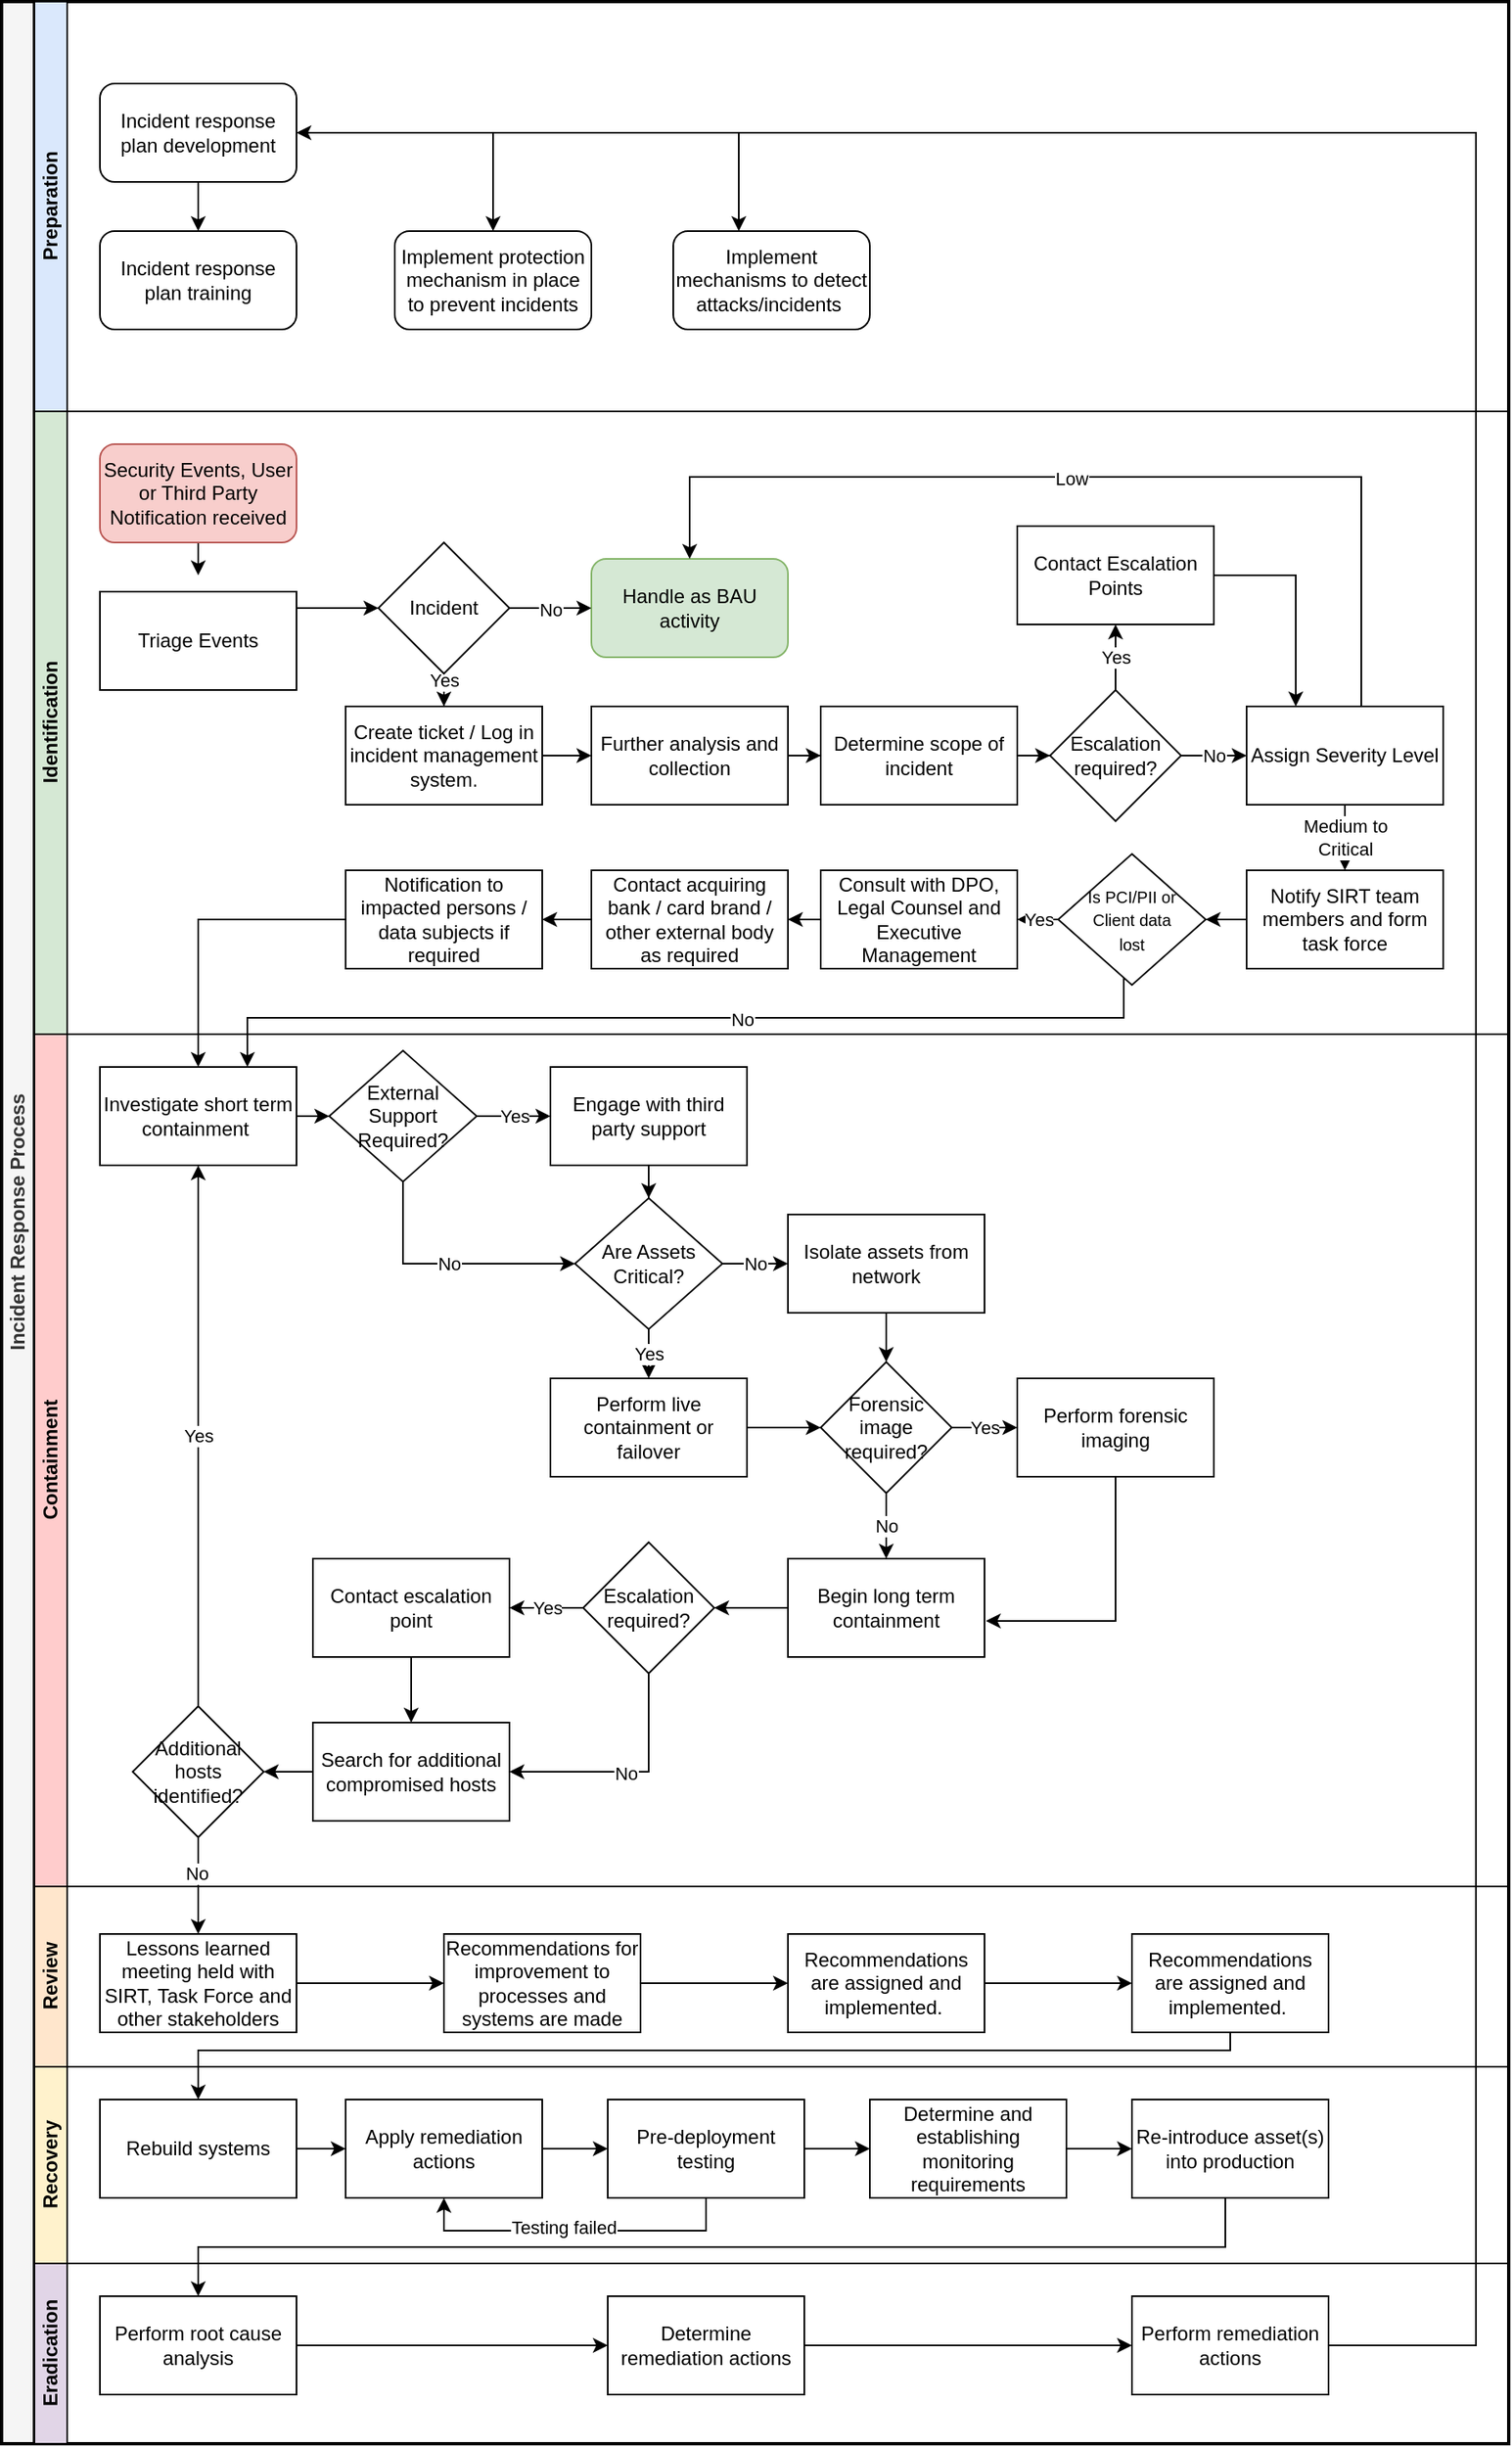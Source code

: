<mxfile version="13.4.8" type="github">
  <diagram id="prtHgNgQTEPvFCAcTncT" name="Page-1">
    <mxGraphModel dx="1422" dy="1965" grid="1" gridSize="10" guides="1" tooltips="1" connect="1" arrows="1" fold="1" page="1" pageScale="1" pageWidth="827" pageHeight="1169" math="0" shadow="0">
      <root>
        <mxCell id="0" />
        <mxCell id="1" parent="0" />
        <mxCell id="Z1oygH8IsLdkIF9Oyi9L-364" style="edgeStyle=orthogonalEdgeStyle;rounded=0;orthogonalLoop=1;jettySize=auto;html=1;entryX=0.5;entryY=0;entryDx=0;entryDy=0;" parent="1" edge="1">
          <mxGeometry relative="1" as="geometry">
            <mxPoint x="490" y="-1010" as="targetPoint" />
            <mxPoint x="480" y="-1070" as="sourcePoint" />
            <Array as="points">
              <mxPoint x="490" y="-1070" />
            </Array>
          </mxGeometry>
        </mxCell>
        <mxCell id="Z1oygH8IsLdkIF9Oyi9L-149" value="Incident Response Process" style="swimlane;html=1;childLayout=stackLayout;resizeParent=1;resizeParentMax=0;horizontal=0;startSize=20;horizontalStack=0;fillColor=#f5f5f5;fontColor=#333333;strokeWidth=2;" parent="1" vertex="1">
          <mxGeometry x="40" y="-1150" width="920" height="1490" as="geometry" />
        </mxCell>
        <mxCell id="Z1oygH8IsLdkIF9Oyi9L-150" value="Preparation" style="swimlane;html=1;startSize=20;horizontal=0;fillColor=#dae8fc;" parent="Z1oygH8IsLdkIF9Oyi9L-149" vertex="1">
          <mxGeometry x="20" width="900" height="250" as="geometry" />
        </mxCell>
        <mxCell id="Z1oygH8IsLdkIF9Oyi9L-362" value="" style="edgeStyle=orthogonalEdgeStyle;rounded=0;orthogonalLoop=1;jettySize=auto;html=1;" parent="Z1oygH8IsLdkIF9Oyi9L-150" edge="1">
          <mxGeometry relative="1" as="geometry">
            <mxPoint x="100" y="110" as="sourcePoint" />
            <mxPoint x="100" y="140" as="targetPoint" />
          </mxGeometry>
        </mxCell>
        <mxCell id="Z1oygH8IsLdkIF9Oyi9L-366" value="Incident response plan development" style="rounded=1;whiteSpace=wrap;html=1;strokeColor=#000000;" parent="Z1oygH8IsLdkIF9Oyi9L-150" vertex="1">
          <mxGeometry x="40" y="50" width="120" height="60" as="geometry" />
        </mxCell>
        <mxCell id="Z1oygH8IsLdkIF9Oyi9L-368" value="Implement mechanisms to detect attacks/incidents&amp;nbsp;" style="rounded=1;whiteSpace=wrap;html=1;strokeColor=#000000;" parent="Z1oygH8IsLdkIF9Oyi9L-150" vertex="1">
          <mxGeometry x="390" y="140" width="120" height="60" as="geometry" />
        </mxCell>
        <mxCell id="Z1oygH8IsLdkIF9Oyi9L-369" value="Implement protection mechanism in place to prevent incidents" style="rounded=1;whiteSpace=wrap;html=1;strokeColor=#000000;" parent="Z1oygH8IsLdkIF9Oyi9L-150" vertex="1">
          <mxGeometry x="220" y="140" width="120" height="60" as="geometry" />
        </mxCell>
        <mxCell id="Z1oygH8IsLdkIF9Oyi9L-365" value="&lt;span&gt;Incident response plan training&lt;/span&gt;" style="rounded=1;whiteSpace=wrap;html=1;strokeColor=#000000;" parent="Z1oygH8IsLdkIF9Oyi9L-150" vertex="1">
          <mxGeometry x="40" y="140" width="120" height="60" as="geometry" />
        </mxCell>
        <mxCell id="Z1oygH8IsLdkIF9Oyi9L-363" style="edgeStyle=orthogonalEdgeStyle;rounded=0;orthogonalLoop=1;jettySize=auto;html=1;entryX=0.5;entryY=0;entryDx=0;entryDy=0;" parent="Z1oygH8IsLdkIF9Oyi9L-150" target="Z1oygH8IsLdkIF9Oyi9L-369" edge="1">
          <mxGeometry relative="1" as="geometry">
            <mxPoint x="274" y="140" as="targetPoint" />
            <mxPoint x="274" y="80" as="sourcePoint" />
            <Array as="points">
              <mxPoint x="280" y="80" />
            </Array>
          </mxGeometry>
        </mxCell>
        <mxCell id="Z1oygH8IsLdkIF9Oyi9L-326" value="Identification" style="swimlane;html=1;startSize=20;horizontal=0;fillColor=#d5e8d4;" parent="Z1oygH8IsLdkIF9Oyi9L-149" vertex="1">
          <mxGeometry x="20" y="250" width="900" height="380" as="geometry" />
        </mxCell>
        <mxCell id="Z1oygH8IsLdkIF9Oyi9L-327" value="" style="edgeStyle=orthogonalEdgeStyle;rounded=0;orthogonalLoop=1;jettySize=auto;html=1;" parent="Z1oygH8IsLdkIF9Oyi9L-326" source="Z1oygH8IsLdkIF9Oyi9L-338" edge="1">
          <mxGeometry relative="1" as="geometry">
            <mxPoint x="100" y="100" as="targetPoint" />
          </mxGeometry>
        </mxCell>
        <mxCell id="Z1oygH8IsLdkIF9Oyi9L-328" value="" style="edgeStyle=orthogonalEdgeStyle;rounded=0;orthogonalLoop=1;jettySize=auto;html=1;exitX=1;exitY=0.5;exitDx=0;exitDy=0;" parent="Z1oygH8IsLdkIF9Oyi9L-326" target="Z1oygH8IsLdkIF9Oyi9L-337" edge="1" source="Z1oygH8IsLdkIF9Oyi9L-329">
          <mxGeometry relative="1" as="geometry">
            <mxPoint x="100" y="160" as="sourcePoint" />
            <Array as="points">
              <mxPoint x="160" y="120" />
            </Array>
          </mxGeometry>
        </mxCell>
        <mxCell id="Z1oygH8IsLdkIF9Oyi9L-330" value="Yes" style="edgeStyle=orthogonalEdgeStyle;rounded=0;orthogonalLoop=1;jettySize=auto;html=1;" parent="Z1oygH8IsLdkIF9Oyi9L-326" source="Z1oygH8IsLdkIF9Oyi9L-337" target="Z1oygH8IsLdkIF9Oyi9L-340" edge="1">
          <mxGeometry x="0.2" relative="1" as="geometry">
            <mxPoint as="offset" />
          </mxGeometry>
        </mxCell>
        <mxCell id="Z1oygH8IsLdkIF9Oyi9L-331" value="" style="edgeStyle=orthogonalEdgeStyle;rounded=0;orthogonalLoop=1;jettySize=auto;html=1;" parent="Z1oygH8IsLdkIF9Oyi9L-326" source="Z1oygH8IsLdkIF9Oyi9L-335" target="Z1oygH8IsLdkIF9Oyi9L-334" edge="1">
          <mxGeometry relative="1" as="geometry" />
        </mxCell>
        <mxCell id="Z1oygH8IsLdkIF9Oyi9L-332" value="" style="edgeStyle=orthogonalEdgeStyle;rounded=0;orthogonalLoop=1;jettySize=auto;html=1;" parent="Z1oygH8IsLdkIF9Oyi9L-326" source="Z1oygH8IsLdkIF9Oyi9L-334" target="Z1oygH8IsLdkIF9Oyi9L-343" edge="1">
          <mxGeometry relative="1" as="geometry" />
        </mxCell>
        <mxCell id="B6vYDSZyCx0211ZV-uHV-12" style="edgeStyle=orthogonalEdgeStyle;rounded=0;orthogonalLoop=1;jettySize=auto;html=1;" edge="1" parent="Z1oygH8IsLdkIF9Oyi9L-326" source="Z1oygH8IsLdkIF9Oyi9L-333" target="Z1oygH8IsLdkIF9Oyi9L-345">
          <mxGeometry relative="1" as="geometry">
            <Array as="points">
              <mxPoint x="770" y="100" />
            </Array>
          </mxGeometry>
        </mxCell>
        <mxCell id="Z1oygH8IsLdkIF9Oyi9L-333" value="Contact Escalation Points" style="rounded=0;whiteSpace=wrap;html=1;" parent="Z1oygH8IsLdkIF9Oyi9L-326" vertex="1">
          <mxGeometry x="600" y="70" width="120" height="60" as="geometry" />
        </mxCell>
        <mxCell id="Z1oygH8IsLdkIF9Oyi9L-337" value="Incident" style="rhombus;whiteSpace=wrap;html=1;" parent="Z1oygH8IsLdkIF9Oyi9L-326" vertex="1">
          <mxGeometry x="210" y="80" width="80" height="80" as="geometry" />
        </mxCell>
        <mxCell id="B6vYDSZyCx0211ZV-uHV-35" value="&lt;span&gt;Handle as BAU activity&lt;/span&gt;" style="rounded=1;whiteSpace=wrap;html=1;strokeColor=#82b366;strokeWidth=1;fillColor=#d5e8d4;" vertex="1" parent="Z1oygH8IsLdkIF9Oyi9L-326">
          <mxGeometry x="340" y="90" width="120" height="60" as="geometry" />
        </mxCell>
        <mxCell id="Z1oygH8IsLdkIF9Oyi9L-329" value="&lt;span&gt;Triage Events&lt;/span&gt;" style="rounded=0;whiteSpace=wrap;html=1;" parent="Z1oygH8IsLdkIF9Oyi9L-326" vertex="1">
          <mxGeometry x="40" y="110" width="120" height="60" as="geometry" />
        </mxCell>
        <mxCell id="Z1oygH8IsLdkIF9Oyi9L-336" value="No" style="edgeStyle=orthogonalEdgeStyle;rounded=0;orthogonalLoop=1;jettySize=auto;html=1;" parent="Z1oygH8IsLdkIF9Oyi9L-326" source="Z1oygH8IsLdkIF9Oyi9L-337" edge="1">
          <mxGeometry relative="1" as="geometry">
            <mxPoint x="340" y="120" as="targetPoint" />
          </mxGeometry>
        </mxCell>
        <mxCell id="Z1oygH8IsLdkIF9Oyi9L-338" value="Security Events, User or Third Party Notification received" style="rounded=1;whiteSpace=wrap;html=1;fillColor=#f8cecc;strokeColor=#b85450;" parent="Z1oygH8IsLdkIF9Oyi9L-326" vertex="1">
          <mxGeometry x="40" y="20" width="120" height="60" as="geometry" />
        </mxCell>
        <mxCell id="Z1oygH8IsLdkIF9Oyi9L-339" value="" style="edgeStyle=orthogonalEdgeStyle;rounded=0;orthogonalLoop=1;jettySize=auto;html=1;" parent="Z1oygH8IsLdkIF9Oyi9L-326" source="Z1oygH8IsLdkIF9Oyi9L-340" target="Z1oygH8IsLdkIF9Oyi9L-335" edge="1">
          <mxGeometry relative="1" as="geometry" />
        </mxCell>
        <mxCell id="Z1oygH8IsLdkIF9Oyi9L-341" value="Yes" style="edgeStyle=orthogonalEdgeStyle;rounded=0;orthogonalLoop=1;jettySize=auto;html=1;" parent="Z1oygH8IsLdkIF9Oyi9L-326" source="Z1oygH8IsLdkIF9Oyi9L-343" target="Z1oygH8IsLdkIF9Oyi9L-333" edge="1">
          <mxGeometry relative="1" as="geometry" />
        </mxCell>
        <mxCell id="Z1oygH8IsLdkIF9Oyi9L-342" value="No" style="edgeStyle=orthogonalEdgeStyle;rounded=0;orthogonalLoop=1;jettySize=auto;html=1;entryX=0;entryY=0.5;entryDx=0;entryDy=0;exitX=1;exitY=0.5;exitDx=0;exitDy=0;" parent="Z1oygH8IsLdkIF9Oyi9L-326" source="Z1oygH8IsLdkIF9Oyi9L-343" target="Z1oygH8IsLdkIF9Oyi9L-345" edge="1">
          <mxGeometry relative="1" as="geometry">
            <Array as="points">
              <mxPoint x="720" y="210" />
              <mxPoint x="720" y="210" />
            </Array>
          </mxGeometry>
        </mxCell>
        <mxCell id="B6vYDSZyCx0211ZV-uHV-10" style="edgeStyle=orthogonalEdgeStyle;rounded=0;orthogonalLoop=1;jettySize=auto;html=1;entryX=0.5;entryY=0;entryDx=0;entryDy=0;" edge="1" parent="Z1oygH8IsLdkIF9Oyi9L-326" source="Z1oygH8IsLdkIF9Oyi9L-345">
          <mxGeometry relative="1" as="geometry">
            <mxPoint x="400" y="90.0" as="targetPoint" />
            <Array as="points">
              <mxPoint x="810" y="40" />
              <mxPoint x="400" y="40" />
            </Array>
          </mxGeometry>
        </mxCell>
        <mxCell id="B6vYDSZyCx0211ZV-uHV-11" value="Low" style="edgeLabel;html=1;align=center;verticalAlign=middle;resizable=0;points=[];" vertex="1" connectable="0" parent="B6vYDSZyCx0211ZV-uHV-10">
          <mxGeometry x="0.058" y="1" relative="1" as="geometry">
            <mxPoint as="offset" />
          </mxGeometry>
        </mxCell>
        <mxCell id="Z1oygH8IsLdkIF9Oyi9L-335" value="Further analysis and collection" style="rounded=0;whiteSpace=wrap;html=1;" parent="Z1oygH8IsLdkIF9Oyi9L-326" vertex="1">
          <mxGeometry x="340" y="180" width="120" height="60" as="geometry" />
        </mxCell>
        <mxCell id="Z1oygH8IsLdkIF9Oyi9L-340" value="Create ticket / Log in incident management system." style="rounded=0;whiteSpace=wrap;html=1;" parent="Z1oygH8IsLdkIF9Oyi9L-326" vertex="1">
          <mxGeometry x="190" y="180" width="120" height="60" as="geometry" />
        </mxCell>
        <mxCell id="Z1oygH8IsLdkIF9Oyi9L-345" value="Assign Severity Level" style="rounded=0;whiteSpace=wrap;html=1;" parent="Z1oygH8IsLdkIF9Oyi9L-326" vertex="1">
          <mxGeometry x="740" y="180" width="120" height="60" as="geometry" />
        </mxCell>
        <mxCell id="Z1oygH8IsLdkIF9Oyi9L-343" value="Escalation required?" style="rhombus;whiteSpace=wrap;html=1;" parent="Z1oygH8IsLdkIF9Oyi9L-326" vertex="1">
          <mxGeometry x="620" y="170" width="80" height="80" as="geometry" />
        </mxCell>
        <mxCell id="Z1oygH8IsLdkIF9Oyi9L-334" value="Determine scope of incident" style="rounded=0;whiteSpace=wrap;html=1;" parent="Z1oygH8IsLdkIF9Oyi9L-326" vertex="1">
          <mxGeometry x="480" y="180" width="120" height="60" as="geometry" />
        </mxCell>
        <mxCell id="B6vYDSZyCx0211ZV-uHV-16" value="Contact acquiring bank / card brand / other external body as required" style="rounded=0;whiteSpace=wrap;html=1;" vertex="1" parent="Z1oygH8IsLdkIF9Oyi9L-326">
          <mxGeometry x="340" y="280" width="120" height="60" as="geometry" />
        </mxCell>
        <mxCell id="Z1oygH8IsLdkIF9Oyi9L-346" value="Notify SIRT team members and form task force" style="rounded=0;whiteSpace=wrap;html=1;" parent="Z1oygH8IsLdkIF9Oyi9L-326" vertex="1">
          <mxGeometry x="740" y="280" width="120" height="60" as="geometry" />
        </mxCell>
        <mxCell id="B6vYDSZyCx0211ZV-uHV-17" value="Notification to impacted persons / data subjects if required" style="whiteSpace=wrap;html=1;rounded=0;" vertex="1" parent="Z1oygH8IsLdkIF9Oyi9L-326">
          <mxGeometry x="190" y="280" width="120" height="60" as="geometry" />
        </mxCell>
        <mxCell id="B6vYDSZyCx0211ZV-uHV-22" style="edgeStyle=orthogonalEdgeStyle;rounded=0;orthogonalLoop=1;jettySize=auto;html=1;entryX=1;entryY=0.5;entryDx=0;entryDy=0;" edge="1" parent="Z1oygH8IsLdkIF9Oyi9L-326" source="B6vYDSZyCx0211ZV-uHV-16" target="B6vYDSZyCx0211ZV-uHV-17">
          <mxGeometry relative="1" as="geometry" />
        </mxCell>
        <mxCell id="B6vYDSZyCx0211ZV-uHV-20" value="Yes" style="edgeStyle=orthogonalEdgeStyle;rounded=0;orthogonalLoop=1;jettySize=auto;html=1;entryX=1;entryY=0.5;entryDx=0;entryDy=0;" edge="1" parent="Z1oygH8IsLdkIF9Oyi9L-326" source="B6vYDSZyCx0211ZV-uHV-13" target="B6vYDSZyCx0211ZV-uHV-15">
          <mxGeometry relative="1" as="geometry" />
        </mxCell>
        <mxCell id="B6vYDSZyCx0211ZV-uHV-13" value="&lt;font style=&quot;font-size: 10px&quot;&gt;Is PCI/PII or &lt;br&gt;Client data&lt;br&gt;lost&lt;/font&gt;" style="rhombus;whiteSpace=wrap;html=1;" vertex="1" parent="Z1oygH8IsLdkIF9Oyi9L-326">
          <mxGeometry x="625" y="270" width="90" height="80" as="geometry" />
        </mxCell>
        <mxCell id="Z1oygH8IsLdkIF9Oyi9L-348" value="Medium to&lt;br&gt;Critical" style="edgeStyle=orthogonalEdgeStyle;rounded=0;orthogonalLoop=1;jettySize=auto;html=1;" parent="Z1oygH8IsLdkIF9Oyi9L-326" source="Z1oygH8IsLdkIF9Oyi9L-345" target="Z1oygH8IsLdkIF9Oyi9L-346" edge="1">
          <mxGeometry relative="1" as="geometry" />
        </mxCell>
        <mxCell id="B6vYDSZyCx0211ZV-uHV-15" value="Consult with DPO, Legal Counsel and Executive Management" style="rounded=0;whiteSpace=wrap;html=1;" vertex="1" parent="Z1oygH8IsLdkIF9Oyi9L-326">
          <mxGeometry x="480" y="280" width="120" height="60" as="geometry" />
        </mxCell>
        <mxCell id="B6vYDSZyCx0211ZV-uHV-21" style="edgeStyle=orthogonalEdgeStyle;rounded=0;orthogonalLoop=1;jettySize=auto;html=1;entryX=1;entryY=0.5;entryDx=0;entryDy=0;" edge="1" parent="Z1oygH8IsLdkIF9Oyi9L-326" source="B6vYDSZyCx0211ZV-uHV-15" target="B6vYDSZyCx0211ZV-uHV-16">
          <mxGeometry relative="1" as="geometry">
            <mxPoint x="450" y="320" as="targetPoint" />
          </mxGeometry>
        </mxCell>
        <mxCell id="B6vYDSZyCx0211ZV-uHV-14" style="edgeStyle=orthogonalEdgeStyle;rounded=0;orthogonalLoop=1;jettySize=auto;html=1;entryX=1;entryY=0.5;entryDx=0;entryDy=0;" edge="1" parent="Z1oygH8IsLdkIF9Oyi9L-326" source="Z1oygH8IsLdkIF9Oyi9L-346" target="B6vYDSZyCx0211ZV-uHV-13">
          <mxGeometry relative="1" as="geometry">
            <mxPoint x="710" y="320" as="targetPoint" />
          </mxGeometry>
        </mxCell>
        <mxCell id="Z1oygH8IsLdkIF9Oyi9L-173" value="Containment" style="swimlane;html=1;startSize=20;horizontal=0;fillColor=#ffcccc;" parent="Z1oygH8IsLdkIF9Oyi9L-149" vertex="1">
          <mxGeometry x="20" y="630" width="900" height="520" as="geometry" />
        </mxCell>
        <mxCell id="Z1oygH8IsLdkIF9Oyi9L-174" value="" style="edgeStyle=orthogonalEdgeStyle;rounded=0;orthogonalLoop=1;jettySize=auto;html=1;" parent="Z1oygH8IsLdkIF9Oyi9L-173" source="Z1oygH8IsLdkIF9Oyi9L-177" edge="1">
          <mxGeometry relative="1" as="geometry">
            <mxPoint x="180" y="50" as="targetPoint" />
          </mxGeometry>
        </mxCell>
        <mxCell id="Z1oygH8IsLdkIF9Oyi9L-175" value="" style="edgeStyle=orthogonalEdgeStyle;rounded=0;orthogonalLoop=1;jettySize=auto;html=1;" parent="Z1oygH8IsLdkIF9Oyi9L-173" source="Z1oygH8IsLdkIF9Oyi9L-176" target="Z1oygH8IsLdkIF9Oyi9L-185" edge="1">
          <mxGeometry relative="1" as="geometry" />
        </mxCell>
        <mxCell id="Z1oygH8IsLdkIF9Oyi9L-178" value="No" style="edgeStyle=orthogonalEdgeStyle;rounded=0;orthogonalLoop=1;jettySize=auto;html=1;entryX=0;entryY=0.5;entryDx=0;entryDy=0;exitX=0.5;exitY=1;exitDx=0;exitDy=0;" parent="Z1oygH8IsLdkIF9Oyi9L-173" source="Z1oygH8IsLdkIF9Oyi9L-180" target="Z1oygH8IsLdkIF9Oyi9L-185" edge="1">
          <mxGeometry relative="1" as="geometry" />
        </mxCell>
        <mxCell id="Z1oygH8IsLdkIF9Oyi9L-179" value="Yes" style="edgeStyle=orthogonalEdgeStyle;rounded=0;orthogonalLoop=1;jettySize=auto;html=1;" parent="Z1oygH8IsLdkIF9Oyi9L-173" source="Z1oygH8IsLdkIF9Oyi9L-180" target="Z1oygH8IsLdkIF9Oyi9L-176" edge="1">
          <mxGeometry relative="1" as="geometry" />
        </mxCell>
        <mxCell id="Z1oygH8IsLdkIF9Oyi9L-181" value="Yes" style="edgeStyle=orthogonalEdgeStyle;rounded=0;orthogonalLoop=1;jettySize=auto;html=1;" parent="Z1oygH8IsLdkIF9Oyi9L-173" source="Z1oygH8IsLdkIF9Oyi9L-185" target="Z1oygH8IsLdkIF9Oyi9L-187" edge="1">
          <mxGeometry relative="1" as="geometry" />
        </mxCell>
        <mxCell id="Z1oygH8IsLdkIF9Oyi9L-182" value="" style="edgeStyle=orthogonalEdgeStyle;rounded=0;orthogonalLoop=1;jettySize=auto;html=1;" parent="Z1oygH8IsLdkIF9Oyi9L-173" source="Z1oygH8IsLdkIF9Oyi9L-183" target="Z1oygH8IsLdkIF9Oyi9L-190" edge="1">
          <mxGeometry relative="1" as="geometry" />
        </mxCell>
        <mxCell id="Z1oygH8IsLdkIF9Oyi9L-184" value="No" style="edgeStyle=orthogonalEdgeStyle;rounded=0;orthogonalLoop=1;jettySize=auto;html=1;" parent="Z1oygH8IsLdkIF9Oyi9L-173" source="Z1oygH8IsLdkIF9Oyi9L-185" target="Z1oygH8IsLdkIF9Oyi9L-183" edge="1">
          <mxGeometry relative="1" as="geometry" />
        </mxCell>
        <mxCell id="Z1oygH8IsLdkIF9Oyi9L-186" value="" style="edgeStyle=orthogonalEdgeStyle;rounded=0;orthogonalLoop=1;jettySize=auto;html=1;" parent="Z1oygH8IsLdkIF9Oyi9L-173" source="Z1oygH8IsLdkIF9Oyi9L-187" target="Z1oygH8IsLdkIF9Oyi9L-190" edge="1">
          <mxGeometry relative="1" as="geometry" />
        </mxCell>
        <mxCell id="Z1oygH8IsLdkIF9Oyi9L-180" value="External Support Required?" style="rhombus;whiteSpace=wrap;html=1;" parent="Z1oygH8IsLdkIF9Oyi9L-173" vertex="1">
          <mxGeometry x="180" y="10" width="90" height="80" as="geometry" />
        </mxCell>
        <mxCell id="Z1oygH8IsLdkIF9Oyi9L-176" value="Engage with third party support" style="rounded=0;whiteSpace=wrap;html=1;" parent="Z1oygH8IsLdkIF9Oyi9L-173" vertex="1">
          <mxGeometry x="315" y="20" width="120" height="60" as="geometry" />
        </mxCell>
        <mxCell id="Z1oygH8IsLdkIF9Oyi9L-183" value="Isolate assets from network" style="rounded=0;whiteSpace=wrap;html=1;" parent="Z1oygH8IsLdkIF9Oyi9L-173" vertex="1">
          <mxGeometry x="460" y="110" width="120" height="60" as="geometry" />
        </mxCell>
        <mxCell id="Z1oygH8IsLdkIF9Oyi9L-185" value="Are Assets Critical?" style="rhombus;whiteSpace=wrap;html=1;" parent="Z1oygH8IsLdkIF9Oyi9L-173" vertex="1">
          <mxGeometry x="330" y="100" width="90" height="80" as="geometry" />
        </mxCell>
        <mxCell id="Z1oygH8IsLdkIF9Oyi9L-188" value="No" style="edgeStyle=orthogonalEdgeStyle;rounded=0;orthogonalLoop=1;jettySize=auto;html=1;" parent="Z1oygH8IsLdkIF9Oyi9L-173" source="Z1oygH8IsLdkIF9Oyi9L-190" target="Z1oygH8IsLdkIF9Oyi9L-198" edge="1">
          <mxGeometry relative="1" as="geometry" />
        </mxCell>
        <mxCell id="Z1oygH8IsLdkIF9Oyi9L-189" value="Yes" style="edgeStyle=orthogonalEdgeStyle;rounded=0;orthogonalLoop=1;jettySize=auto;html=1;" parent="Z1oygH8IsLdkIF9Oyi9L-173" source="Z1oygH8IsLdkIF9Oyi9L-190" target="Z1oygH8IsLdkIF9Oyi9L-192" edge="1">
          <mxGeometry relative="1" as="geometry" />
        </mxCell>
        <mxCell id="B6vYDSZyCx0211ZV-uHV-29" style="edgeStyle=orthogonalEdgeStyle;rounded=0;orthogonalLoop=1;jettySize=auto;html=1;entryX=1.007;entryY=0.633;entryDx=0;entryDy=0;entryPerimeter=0;" edge="1" parent="Z1oygH8IsLdkIF9Oyi9L-173" source="Z1oygH8IsLdkIF9Oyi9L-192" target="Z1oygH8IsLdkIF9Oyi9L-198">
          <mxGeometry relative="1" as="geometry">
            <Array as="points">
              <mxPoint x="660" y="358" />
            </Array>
          </mxGeometry>
        </mxCell>
        <mxCell id="Z1oygH8IsLdkIF9Oyi9L-192" value="Perform forensic imaging" style="rounded=0;whiteSpace=wrap;html=1;" parent="Z1oygH8IsLdkIF9Oyi9L-173" vertex="1">
          <mxGeometry x="600" y="210" width="120" height="60" as="geometry" />
        </mxCell>
        <mxCell id="Z1oygH8IsLdkIF9Oyi9L-190" value="Forensic image required?" style="rhombus;whiteSpace=wrap;html=1;" parent="Z1oygH8IsLdkIF9Oyi9L-173" vertex="1">
          <mxGeometry x="480" y="200" width="80" height="80" as="geometry" />
        </mxCell>
        <mxCell id="Z1oygH8IsLdkIF9Oyi9L-187" value="Perform live containment or failover" style="rounded=0;whiteSpace=wrap;html=1;" parent="Z1oygH8IsLdkIF9Oyi9L-173" vertex="1">
          <mxGeometry x="315" y="210" width="120" height="60" as="geometry" />
        </mxCell>
        <mxCell id="B6vYDSZyCx0211ZV-uHV-31" value="Yes" style="edgeStyle=orthogonalEdgeStyle;rounded=0;orthogonalLoop=1;jettySize=auto;html=1;" edge="1" parent="Z1oygH8IsLdkIF9Oyi9L-173" source="Z1oygH8IsLdkIF9Oyi9L-197" target="Z1oygH8IsLdkIF9Oyi9L-200">
          <mxGeometry relative="1" as="geometry" />
        </mxCell>
        <mxCell id="B6vYDSZyCx0211ZV-uHV-34" style="edgeStyle=orthogonalEdgeStyle;rounded=0;orthogonalLoop=1;jettySize=auto;html=1;entryX=0.5;entryY=0;entryDx=0;entryDy=0;" edge="1" parent="Z1oygH8IsLdkIF9Oyi9L-173" source="Z1oygH8IsLdkIF9Oyi9L-200" target="Z1oygH8IsLdkIF9Oyi9L-204">
          <mxGeometry relative="1" as="geometry" />
        </mxCell>
        <mxCell id="Z1oygH8IsLdkIF9Oyi9L-200" value="Contact escalation point" style="rounded=0;whiteSpace=wrap;html=1;" parent="Z1oygH8IsLdkIF9Oyi9L-173" vertex="1">
          <mxGeometry x="170" y="320" width="120" height="60" as="geometry" />
        </mxCell>
        <mxCell id="B6vYDSZyCx0211ZV-uHV-32" style="edgeStyle=orthogonalEdgeStyle;rounded=0;orthogonalLoop=1;jettySize=auto;html=1;entryX=1;entryY=0.5;entryDx=0;entryDy=0;" edge="1" parent="Z1oygH8IsLdkIF9Oyi9L-173" source="Z1oygH8IsLdkIF9Oyi9L-197" target="Z1oygH8IsLdkIF9Oyi9L-204">
          <mxGeometry relative="1" as="geometry">
            <Array as="points">
              <mxPoint x="375" y="450" />
            </Array>
          </mxGeometry>
        </mxCell>
        <mxCell id="B6vYDSZyCx0211ZV-uHV-33" value="No" style="edgeLabel;html=1;align=center;verticalAlign=middle;resizable=0;points=[];" vertex="1" connectable="0" parent="B6vYDSZyCx0211ZV-uHV-32">
          <mxGeometry x="-0.172" y="-14" relative="1" as="geometry">
            <mxPoint x="-14" y="15" as="offset" />
          </mxGeometry>
        </mxCell>
        <mxCell id="Z1oygH8IsLdkIF9Oyi9L-197" value="Escalation required?" style="rhombus;whiteSpace=wrap;html=1;" parent="Z1oygH8IsLdkIF9Oyi9L-173" vertex="1">
          <mxGeometry x="335" y="310" width="80" height="80" as="geometry" />
        </mxCell>
        <mxCell id="Z1oygH8IsLdkIF9Oyi9L-198" value="Begin long term containment" style="rounded=0;whiteSpace=wrap;html=1;" parent="Z1oygH8IsLdkIF9Oyi9L-173" vertex="1">
          <mxGeometry x="460" y="320" width="120" height="60" as="geometry" />
        </mxCell>
        <mxCell id="Z1oygH8IsLdkIF9Oyi9L-177" value="Investigate short term containment&amp;nbsp;" style="rounded=0;whiteSpace=wrap;html=1;" parent="Z1oygH8IsLdkIF9Oyi9L-173" vertex="1">
          <mxGeometry x="40" y="20" width="120" height="60" as="geometry" />
        </mxCell>
        <mxCell id="Z1oygH8IsLdkIF9Oyi9L-201" value="Yes" style="edgeStyle=orthogonalEdgeStyle;rounded=0;orthogonalLoop=1;jettySize=auto;html=1;entryX=0.5;entryY=1;entryDx=0;entryDy=0;" parent="Z1oygH8IsLdkIF9Oyi9L-173" source="Z1oygH8IsLdkIF9Oyi9L-202" target="Z1oygH8IsLdkIF9Oyi9L-177" edge="1">
          <mxGeometry relative="1" as="geometry" />
        </mxCell>
        <mxCell id="Z1oygH8IsLdkIF9Oyi9L-204" value="Search for additional compromised hosts" style="rounded=0;whiteSpace=wrap;html=1;" parent="Z1oygH8IsLdkIF9Oyi9L-173" vertex="1">
          <mxGeometry x="170" y="420" width="120" height="60" as="geometry" />
        </mxCell>
        <mxCell id="Z1oygH8IsLdkIF9Oyi9L-202" value="Additional hosts identified?" style="rhombus;whiteSpace=wrap;html=1;" parent="Z1oygH8IsLdkIF9Oyi9L-173" vertex="1">
          <mxGeometry x="60" y="410" width="80" height="80" as="geometry" />
        </mxCell>
        <mxCell id="Z1oygH8IsLdkIF9Oyi9L-203" value="" style="edgeStyle=orthogonalEdgeStyle;rounded=0;orthogonalLoop=1;jettySize=auto;html=1;" parent="Z1oygH8IsLdkIF9Oyi9L-173" source="Z1oygH8IsLdkIF9Oyi9L-204" target="Z1oygH8IsLdkIF9Oyi9L-202" edge="1">
          <mxGeometry relative="1" as="geometry" />
        </mxCell>
        <mxCell id="B6vYDSZyCx0211ZV-uHV-30" style="edgeStyle=orthogonalEdgeStyle;rounded=0;orthogonalLoop=1;jettySize=auto;html=1;entryX=1;entryY=0.5;entryDx=0;entryDy=0;" edge="1" parent="Z1oygH8IsLdkIF9Oyi9L-173" source="Z1oygH8IsLdkIF9Oyi9L-198" target="Z1oygH8IsLdkIF9Oyi9L-197">
          <mxGeometry relative="1" as="geometry">
            <mxPoint x="420" y="350" as="targetPoint" />
          </mxGeometry>
        </mxCell>
        <mxCell id="Z1oygH8IsLdkIF9Oyi9L-223" value="Review" style="swimlane;html=1;startSize=20;horizontal=0;fillColor=#ffe6cc;" parent="Z1oygH8IsLdkIF9Oyi9L-149" vertex="1">
          <mxGeometry x="20" y="1150" width="900" height="110" as="geometry" />
        </mxCell>
        <mxCell id="Z1oygH8IsLdkIF9Oyi9L-224" value="" style="edgeStyle=orthogonalEdgeStyle;rounded=0;orthogonalLoop=1;jettySize=auto;html=1;" parent="Z1oygH8IsLdkIF9Oyi9L-223" source="Z1oygH8IsLdkIF9Oyi9L-225" target="Z1oygH8IsLdkIF9Oyi9L-227" edge="1">
          <mxGeometry relative="1" as="geometry" />
        </mxCell>
        <mxCell id="Z1oygH8IsLdkIF9Oyi9L-227" value="Recommendations for improvement to processes and systems are made" style="rounded=0;whiteSpace=wrap;html=1;" parent="Z1oygH8IsLdkIF9Oyi9L-223" vertex="1">
          <mxGeometry x="250" y="29" width="120" height="60" as="geometry" />
        </mxCell>
        <mxCell id="Z1oygH8IsLdkIF9Oyi9L-228" value="Recommendations are assigned and implemented.&amp;nbsp;" style="rounded=0;whiteSpace=wrap;html=1;" parent="Z1oygH8IsLdkIF9Oyi9L-223" vertex="1">
          <mxGeometry x="460" y="29" width="120" height="60" as="geometry" />
        </mxCell>
        <mxCell id="Z1oygH8IsLdkIF9Oyi9L-353" value="Recommendations are assigned and implemented.&amp;nbsp;" style="rounded=0;whiteSpace=wrap;html=1;" parent="Z1oygH8IsLdkIF9Oyi9L-223" vertex="1">
          <mxGeometry x="670" y="29" width="120" height="60" as="geometry" />
        </mxCell>
        <mxCell id="Z1oygH8IsLdkIF9Oyi9L-225" value="Lessons learned meeting held with SIRT, Task Force and other stakeholders" style="rounded=0;whiteSpace=wrap;html=1;" parent="Z1oygH8IsLdkIF9Oyi9L-223" vertex="1">
          <mxGeometry x="40" y="29" width="120" height="60" as="geometry" />
        </mxCell>
        <mxCell id="Z1oygH8IsLdkIF9Oyi9L-226" value="" style="edgeStyle=orthogonalEdgeStyle;rounded=0;orthogonalLoop=1;jettySize=auto;html=1;" parent="Z1oygH8IsLdkIF9Oyi9L-223" source="Z1oygH8IsLdkIF9Oyi9L-227" target="Z1oygH8IsLdkIF9Oyi9L-228" edge="1">
          <mxGeometry relative="1" as="geometry" />
        </mxCell>
        <mxCell id="Z1oygH8IsLdkIF9Oyi9L-354" value="" style="edgeStyle=orthogonalEdgeStyle;rounded=0;orthogonalLoop=1;jettySize=auto;html=1;" parent="Z1oygH8IsLdkIF9Oyi9L-223" source="Z1oygH8IsLdkIF9Oyi9L-228" target="Z1oygH8IsLdkIF9Oyi9L-353" edge="1">
          <mxGeometry relative="1" as="geometry" />
        </mxCell>
        <mxCell id="Z1oygH8IsLdkIF9Oyi9L-211" value="Recovery" style="swimlane;html=1;startSize=20;horizontal=0;fillColor=#fff2cc;" parent="Z1oygH8IsLdkIF9Oyi9L-149" vertex="1">
          <mxGeometry x="20" y="1260" width="900" height="120" as="geometry" />
        </mxCell>
        <mxCell id="Z1oygH8IsLdkIF9Oyi9L-214" style="edgeStyle=orthogonalEdgeStyle;rounded=0;orthogonalLoop=1;jettySize=auto;html=1;entryX=0.5;entryY=1;entryDx=0;entryDy=0;exitX=0.5;exitY=1;exitDx=0;exitDy=0;" parent="Z1oygH8IsLdkIF9Oyi9L-211" source="Z1oygH8IsLdkIF9Oyi9L-220" target="Z1oygH8IsLdkIF9Oyi9L-221" edge="1">
          <mxGeometry relative="1" as="geometry" />
        </mxCell>
        <mxCell id="Z1oygH8IsLdkIF9Oyi9L-215" value="Testing failed" style="edgeLabel;html=1;align=center;verticalAlign=middle;resizable=0;points=[];" parent="Z1oygH8IsLdkIF9Oyi9L-214" vertex="1" connectable="0">
          <mxGeometry x="0.086" y="-2" relative="1" as="geometry">
            <mxPoint x="1" as="offset" />
          </mxGeometry>
        </mxCell>
        <mxCell id="Z1oygH8IsLdkIF9Oyi9L-212" value="" style="edgeStyle=orthogonalEdgeStyle;rounded=0;orthogonalLoop=1;jettySize=auto;html=1;" parent="Z1oygH8IsLdkIF9Oyi9L-211" source="Z1oygH8IsLdkIF9Oyi9L-222" target="Z1oygH8IsLdkIF9Oyi9L-221" edge="1">
          <mxGeometry relative="1" as="geometry" />
        </mxCell>
        <mxCell id="Z1oygH8IsLdkIF9Oyi9L-213" value="" style="edgeStyle=orthogonalEdgeStyle;rounded=0;orthogonalLoop=1;jettySize=auto;html=1;" parent="Z1oygH8IsLdkIF9Oyi9L-211" source="Z1oygH8IsLdkIF9Oyi9L-221" target="Z1oygH8IsLdkIF9Oyi9L-220" edge="1">
          <mxGeometry relative="1" as="geometry" />
        </mxCell>
        <mxCell id="Z1oygH8IsLdkIF9Oyi9L-216" value="" style="edgeStyle=orthogonalEdgeStyle;rounded=0;orthogonalLoop=1;jettySize=auto;html=1;" parent="Z1oygH8IsLdkIF9Oyi9L-211" source="Z1oygH8IsLdkIF9Oyi9L-220" target="Z1oygH8IsLdkIF9Oyi9L-219" edge="1">
          <mxGeometry relative="1" as="geometry" />
        </mxCell>
        <mxCell id="Z1oygH8IsLdkIF9Oyi9L-217" value="" style="edgeStyle=orthogonalEdgeStyle;rounded=0;orthogonalLoop=1;jettySize=auto;html=1;" parent="Z1oygH8IsLdkIF9Oyi9L-211" source="Z1oygH8IsLdkIF9Oyi9L-219" target="Z1oygH8IsLdkIF9Oyi9L-218" edge="1">
          <mxGeometry relative="1" as="geometry" />
        </mxCell>
        <mxCell id="Z1oygH8IsLdkIF9Oyi9L-219" value="Determine and establishing monitoring requirements" style="rounded=0;whiteSpace=wrap;html=1;" parent="Z1oygH8IsLdkIF9Oyi9L-211" vertex="1">
          <mxGeometry x="510" y="20" width="120" height="60" as="geometry" />
        </mxCell>
        <mxCell id="Z1oygH8IsLdkIF9Oyi9L-220" value="Pre-deployment testing" style="rounded=0;whiteSpace=wrap;html=1;" parent="Z1oygH8IsLdkIF9Oyi9L-211" vertex="1">
          <mxGeometry x="350" y="20" width="120" height="60" as="geometry" />
        </mxCell>
        <mxCell id="Z1oygH8IsLdkIF9Oyi9L-221" value="Apply remediation actions" style="rounded=0;whiteSpace=wrap;html=1;" parent="Z1oygH8IsLdkIF9Oyi9L-211" vertex="1">
          <mxGeometry x="190" y="20" width="120" height="60" as="geometry" />
        </mxCell>
        <mxCell id="Z1oygH8IsLdkIF9Oyi9L-222" value="Rebuild systems" style="rounded=0;whiteSpace=wrap;html=1;" parent="Z1oygH8IsLdkIF9Oyi9L-211" vertex="1">
          <mxGeometry x="40" y="20" width="120" height="60" as="geometry" />
        </mxCell>
        <mxCell id="Z1oygH8IsLdkIF9Oyi9L-218" value="Re-introduce asset(s) into production" style="rounded=0;whiteSpace=wrap;html=1;" parent="Z1oygH8IsLdkIF9Oyi9L-211" vertex="1">
          <mxGeometry x="670" y="20" width="120" height="60" as="geometry" />
        </mxCell>
        <mxCell id="Z1oygH8IsLdkIF9Oyi9L-205" value="Eradication" style="swimlane;html=1;startSize=20;horizontal=0;fillColor=#e1d5e7;" parent="Z1oygH8IsLdkIF9Oyi9L-149" vertex="1">
          <mxGeometry x="20" y="1380" width="900" height="110" as="geometry" />
        </mxCell>
        <mxCell id="Z1oygH8IsLdkIF9Oyi9L-206" value="" style="edgeStyle=orthogonalEdgeStyle;rounded=0;orthogonalLoop=1;jettySize=auto;html=1;" parent="Z1oygH8IsLdkIF9Oyi9L-205" source="Z1oygH8IsLdkIF9Oyi9L-207" target="Z1oygH8IsLdkIF9Oyi9L-209" edge="1">
          <mxGeometry relative="1" as="geometry" />
        </mxCell>
        <mxCell id="Z1oygH8IsLdkIF9Oyi9L-208" value="" style="edgeStyle=orthogonalEdgeStyle;rounded=0;orthogonalLoop=1;jettySize=auto;html=1;exitX=1;exitY=0.5;exitDx=0;exitDy=0;" parent="Z1oygH8IsLdkIF9Oyi9L-205" source="Z1oygH8IsLdkIF9Oyi9L-209" target="Z1oygH8IsLdkIF9Oyi9L-210" edge="1">
          <mxGeometry relative="1" as="geometry">
            <mxPoint x="600" y="40" as="sourcePoint" />
          </mxGeometry>
        </mxCell>
        <mxCell id="Z1oygH8IsLdkIF9Oyi9L-209" value="Determine remediation actions" style="rounded=0;whiteSpace=wrap;html=1;" parent="Z1oygH8IsLdkIF9Oyi9L-205" vertex="1">
          <mxGeometry x="350" y="20" width="120" height="60" as="geometry" />
        </mxCell>
        <mxCell id="Z1oygH8IsLdkIF9Oyi9L-207" value="Perform root cause analysis" style="rounded=0;whiteSpace=wrap;html=1;" parent="Z1oygH8IsLdkIF9Oyi9L-205" vertex="1">
          <mxGeometry x="40" y="20" width="120" height="60" as="geometry" />
        </mxCell>
        <mxCell id="Z1oygH8IsLdkIF9Oyi9L-210" value="Perform remediation actions" style="rounded=0;whiteSpace=wrap;html=1;" parent="Z1oygH8IsLdkIF9Oyi9L-205" vertex="1">
          <mxGeometry x="670" y="20" width="120" height="60" as="geometry" />
        </mxCell>
        <mxCell id="Z1oygH8IsLdkIF9Oyi9L-361" style="edgeStyle=orthogonalEdgeStyle;rounded=0;orthogonalLoop=1;jettySize=auto;html=1;entryX=1;entryY=0.5;entryDx=0;entryDy=0;exitX=1;exitY=0.5;exitDx=0;exitDy=0;" parent="Z1oygH8IsLdkIF9Oyi9L-149" source="Z1oygH8IsLdkIF9Oyi9L-210" edge="1">
          <mxGeometry relative="1" as="geometry">
            <mxPoint x="180" y="80" as="targetPoint" />
            <Array as="points">
              <mxPoint x="900" y="1430" />
              <mxPoint x="900" y="80" />
            </Array>
          </mxGeometry>
        </mxCell>
        <mxCell id="B6vYDSZyCx0211ZV-uHV-4" style="edgeStyle=orthogonalEdgeStyle;rounded=0;orthogonalLoop=1;jettySize=auto;html=1;entryX=0.5;entryY=0;entryDx=0;entryDy=0;" edge="1" parent="Z1oygH8IsLdkIF9Oyi9L-149" source="Z1oygH8IsLdkIF9Oyi9L-202" target="Z1oygH8IsLdkIF9Oyi9L-225">
          <mxGeometry relative="1" as="geometry" />
        </mxCell>
        <mxCell id="B6vYDSZyCx0211ZV-uHV-5" value="No" style="edgeLabel;html=1;align=center;verticalAlign=middle;resizable=0;points=[];" vertex="1" connectable="0" parent="B6vYDSZyCx0211ZV-uHV-4">
          <mxGeometry x="-0.275" y="-1" relative="1" as="geometry">
            <mxPoint as="offset" />
          </mxGeometry>
        </mxCell>
        <mxCell id="B6vYDSZyCx0211ZV-uHV-7" style="edgeStyle=orthogonalEdgeStyle;rounded=0;orthogonalLoop=1;jettySize=auto;html=1;" edge="1" parent="Z1oygH8IsLdkIF9Oyi9L-149" source="Z1oygH8IsLdkIF9Oyi9L-218" target="Z1oygH8IsLdkIF9Oyi9L-207">
          <mxGeometry relative="1" as="geometry">
            <Array as="points">
              <mxPoint x="747" y="1370" />
              <mxPoint x="120" y="1370" />
            </Array>
          </mxGeometry>
        </mxCell>
        <mxCell id="B6vYDSZyCx0211ZV-uHV-23" style="edgeStyle=orthogonalEdgeStyle;rounded=0;orthogonalLoop=1;jettySize=auto;html=1;entryX=0.5;entryY=0;entryDx=0;entryDy=0;" edge="1" parent="Z1oygH8IsLdkIF9Oyi9L-149" source="B6vYDSZyCx0211ZV-uHV-17" target="Z1oygH8IsLdkIF9Oyi9L-177">
          <mxGeometry relative="1" as="geometry" />
        </mxCell>
        <mxCell id="B6vYDSZyCx0211ZV-uHV-24" style="edgeStyle=orthogonalEdgeStyle;rounded=0;orthogonalLoop=1;jettySize=auto;html=1;entryX=0.75;entryY=0;entryDx=0;entryDy=0;" edge="1" parent="Z1oygH8IsLdkIF9Oyi9L-149" source="B6vYDSZyCx0211ZV-uHV-13" target="Z1oygH8IsLdkIF9Oyi9L-177">
          <mxGeometry relative="1" as="geometry">
            <Array as="points">
              <mxPoint x="685" y="620" />
              <mxPoint x="150" y="620" />
            </Array>
          </mxGeometry>
        </mxCell>
        <mxCell id="B6vYDSZyCx0211ZV-uHV-25" value="No" style="edgeLabel;html=1;align=center;verticalAlign=middle;resizable=0;points=[];" vertex="1" connectable="0" parent="B6vYDSZyCx0211ZV-uHV-24">
          <mxGeometry x="-0.127" y="1" relative="1" as="geometry">
            <mxPoint as="offset" />
          </mxGeometry>
        </mxCell>
        <mxCell id="B6vYDSZyCx0211ZV-uHV-26" style="edgeStyle=orthogonalEdgeStyle;rounded=0;orthogonalLoop=1;jettySize=auto;html=1;entryX=0.5;entryY=0;entryDx=0;entryDy=0;" edge="1" parent="Z1oygH8IsLdkIF9Oyi9L-149" source="Z1oygH8IsLdkIF9Oyi9L-353" target="Z1oygH8IsLdkIF9Oyi9L-222">
          <mxGeometry relative="1" as="geometry">
            <Array as="points">
              <mxPoint x="750" y="1250" />
              <mxPoint x="120" y="1250" />
            </Array>
          </mxGeometry>
        </mxCell>
      </root>
    </mxGraphModel>
  </diagram>
</mxfile>

